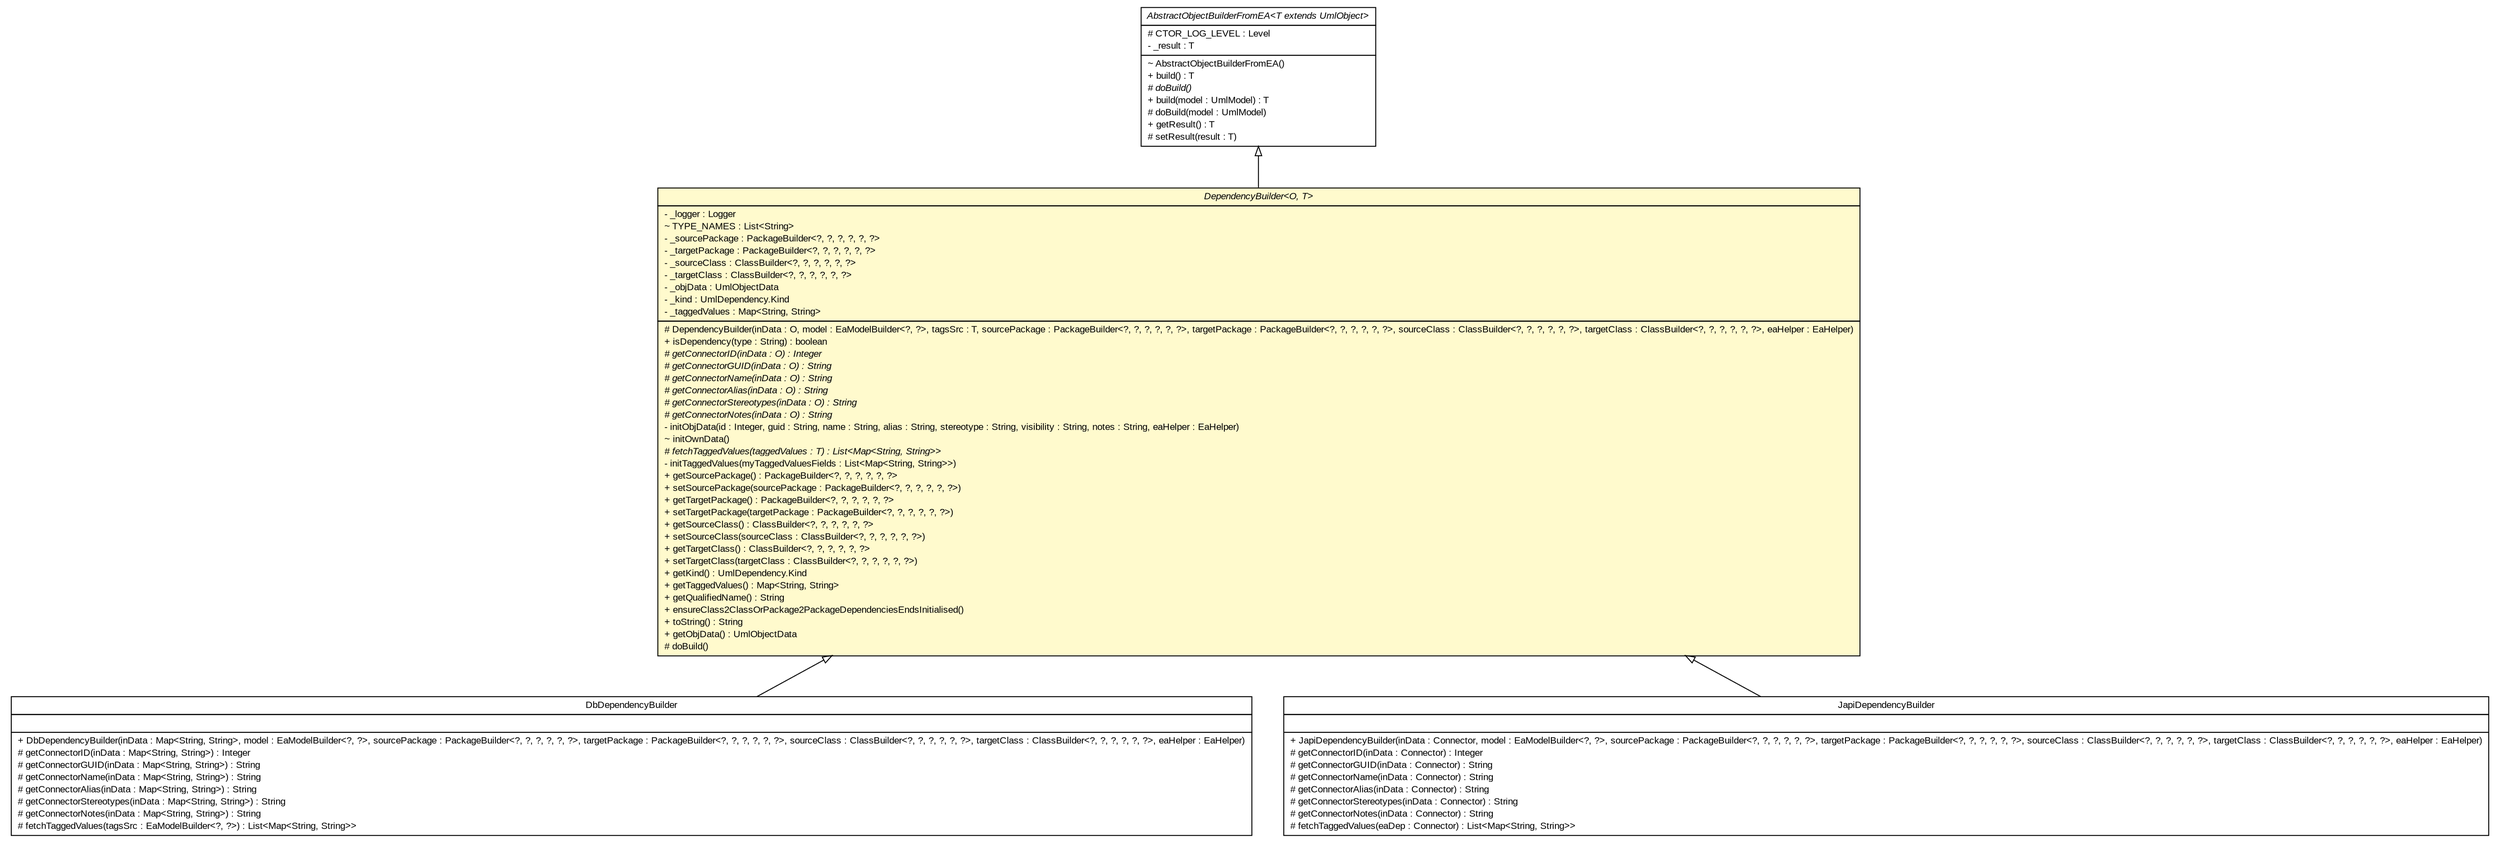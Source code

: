 #!/usr/local/bin/dot
#
# Class diagram 
# Generated by UMLGraph version R5_6_6-6-g3bdff0 (http://www.umlgraph.org/)
#

digraph G {
	edge [fontname="arial",fontsize=10,labelfontname="arial",labelfontsize=10];
	node [fontname="arial",fontsize=10,shape=plaintext];
	nodesep=0.25;
	ranksep=0.5;
	// org.tanjakostic.jcleancim.builder.ea.DependencyBuilder<O, T>
	c95807 [label=<<table title="org.tanjakostic.jcleancim.builder.ea.DependencyBuilder" border="0" cellborder="1" cellspacing="0" cellpadding="2" port="p" bgcolor="lemonChiffon" href="./DependencyBuilder.html">
		<tr><td><table border="0" cellspacing="0" cellpadding="1">
<tr><td align="center" balign="center"><font face="Arial Italic"> DependencyBuilder&lt;O, T&gt; </font></td></tr>
		</table></td></tr>
		<tr><td><table border="0" cellspacing="0" cellpadding="1">
<tr><td align="left" balign="left"> - _logger : Logger </td></tr>
<tr><td align="left" balign="left"> ~ TYPE_NAMES : List&lt;String&gt; </td></tr>
<tr><td align="left" balign="left"> - _sourcePackage : PackageBuilder&lt;?, ?, ?, ?, ?, ?&gt; </td></tr>
<tr><td align="left" balign="left"> - _targetPackage : PackageBuilder&lt;?, ?, ?, ?, ?, ?&gt; </td></tr>
<tr><td align="left" balign="left"> - _sourceClass : ClassBuilder&lt;?, ?, ?, ?, ?, ?&gt; </td></tr>
<tr><td align="left" balign="left"> - _targetClass : ClassBuilder&lt;?, ?, ?, ?, ?, ?&gt; </td></tr>
<tr><td align="left" balign="left"> - _objData : UmlObjectData </td></tr>
<tr><td align="left" balign="left"> - _kind : UmlDependency.Kind </td></tr>
<tr><td align="left" balign="left"> - _taggedValues : Map&lt;String, String&gt; </td></tr>
		</table></td></tr>
		<tr><td><table border="0" cellspacing="0" cellpadding="1">
<tr><td align="left" balign="left"> # DependencyBuilder(inData : O, model : EaModelBuilder&lt;?, ?&gt;, tagsSrc : T, sourcePackage : PackageBuilder&lt;?, ?, ?, ?, ?, ?&gt;, targetPackage : PackageBuilder&lt;?, ?, ?, ?, ?, ?&gt;, sourceClass : ClassBuilder&lt;?, ?, ?, ?, ?, ?&gt;, targetClass : ClassBuilder&lt;?, ?, ?, ?, ?, ?&gt;, eaHelper : EaHelper) </td></tr>
<tr><td align="left" balign="left"> + isDependency(type : String) : boolean </td></tr>
<tr><td align="left" balign="left"><font face="Arial Italic" point-size="10.0"> # getConnectorID(inData : O) : Integer </font></td></tr>
<tr><td align="left" balign="left"><font face="Arial Italic" point-size="10.0"> # getConnectorGUID(inData : O) : String </font></td></tr>
<tr><td align="left" balign="left"><font face="Arial Italic" point-size="10.0"> # getConnectorName(inData : O) : String </font></td></tr>
<tr><td align="left" balign="left"><font face="Arial Italic" point-size="10.0"> # getConnectorAlias(inData : O) : String </font></td></tr>
<tr><td align="left" balign="left"><font face="Arial Italic" point-size="10.0"> # getConnectorStereotypes(inData : O) : String </font></td></tr>
<tr><td align="left" balign="left"><font face="Arial Italic" point-size="10.0"> # getConnectorNotes(inData : O) : String </font></td></tr>
<tr><td align="left" balign="left"> - initObjData(id : Integer, guid : String, name : String, alias : String, stereotype : String, visibility : String, notes : String, eaHelper : EaHelper) </td></tr>
<tr><td align="left" balign="left"> ~ initOwnData() </td></tr>
<tr><td align="left" balign="left"><font face="Arial Italic" point-size="10.0"> # fetchTaggedValues(taggedValues : T) : List&lt;Map&lt;String, String&gt;&gt; </font></td></tr>
<tr><td align="left" balign="left"> - initTaggedValues(myTaggedValuesFields : List&lt;Map&lt;String, String&gt;&gt;) </td></tr>
<tr><td align="left" balign="left"> + getSourcePackage() : PackageBuilder&lt;?, ?, ?, ?, ?, ?&gt; </td></tr>
<tr><td align="left" balign="left"> + setSourcePackage(sourcePackage : PackageBuilder&lt;?, ?, ?, ?, ?, ?&gt;) </td></tr>
<tr><td align="left" balign="left"> + getTargetPackage() : PackageBuilder&lt;?, ?, ?, ?, ?, ?&gt; </td></tr>
<tr><td align="left" balign="left"> + setTargetPackage(targetPackage : PackageBuilder&lt;?, ?, ?, ?, ?, ?&gt;) </td></tr>
<tr><td align="left" balign="left"> + getSourceClass() : ClassBuilder&lt;?, ?, ?, ?, ?, ?&gt; </td></tr>
<tr><td align="left" balign="left"> + setSourceClass(sourceClass : ClassBuilder&lt;?, ?, ?, ?, ?, ?&gt;) </td></tr>
<tr><td align="left" balign="left"> + getTargetClass() : ClassBuilder&lt;?, ?, ?, ?, ?, ?&gt; </td></tr>
<tr><td align="left" balign="left"> + setTargetClass(targetClass : ClassBuilder&lt;?, ?, ?, ?, ?, ?&gt;) </td></tr>
<tr><td align="left" balign="left"> + getKind() : UmlDependency.Kind </td></tr>
<tr><td align="left" balign="left"> + getTaggedValues() : Map&lt;String, String&gt; </td></tr>
<tr><td align="left" balign="left"> + getQualifiedName() : String </td></tr>
<tr><td align="left" balign="left"> + ensureClass2ClassOrPackage2PackageDependenciesEndsInitialised() </td></tr>
<tr><td align="left" balign="left"> + toString() : String </td></tr>
<tr><td align="left" balign="left"> + getObjData() : UmlObjectData </td></tr>
<tr><td align="left" balign="left"> # doBuild() </td></tr>
		</table></td></tr>
		</table>>, URL="./DependencyBuilder.html", fontname="arial", fontcolor="black", fontsize=10.0];
	// org.tanjakostic.jcleancim.builder.ea.AbstractObjectBuilderFromEA<T extends org.tanjakostic.jcleancim.model.UmlObject>
	c95813 [label=<<table title="org.tanjakostic.jcleancim.builder.ea.AbstractObjectBuilderFromEA" border="0" cellborder="1" cellspacing="0" cellpadding="2" port="p" href="./AbstractObjectBuilderFromEA.html">
		<tr><td><table border="0" cellspacing="0" cellpadding="1">
<tr><td align="center" balign="center"><font face="Arial Italic"> AbstractObjectBuilderFromEA&lt;T extends UmlObject&gt; </font></td></tr>
		</table></td></tr>
		<tr><td><table border="0" cellspacing="0" cellpadding="1">
<tr><td align="left" balign="left"> # CTOR_LOG_LEVEL : Level </td></tr>
<tr><td align="left" balign="left"> - _result : T </td></tr>
		</table></td></tr>
		<tr><td><table border="0" cellspacing="0" cellpadding="1">
<tr><td align="left" balign="left"> ~ AbstractObjectBuilderFromEA() </td></tr>
<tr><td align="left" balign="left"> + build() : T </td></tr>
<tr><td align="left" balign="left"><font face="Arial Italic" point-size="10.0"> # doBuild() </font></td></tr>
<tr><td align="left" balign="left"> + build(model : UmlModel) : T </td></tr>
<tr><td align="left" balign="left"> # doBuild(model : UmlModel) </td></tr>
<tr><td align="left" balign="left"> + getResult() : T </td></tr>
<tr><td align="left" balign="left"> # setResult(result : T) </td></tr>
		</table></td></tr>
		</table>>, URL="./AbstractObjectBuilderFromEA.html", fontname="arial", fontcolor="black", fontsize=10.0];
	// org.tanjakostic.jcleancim.builder.ea.db.DbDependencyBuilder
	c95822 [label=<<table title="org.tanjakostic.jcleancim.builder.ea.db.DbDependencyBuilder" border="0" cellborder="1" cellspacing="0" cellpadding="2" port="p" href="./db/DbDependencyBuilder.html">
		<tr><td><table border="0" cellspacing="0" cellpadding="1">
<tr><td align="center" balign="center"> DbDependencyBuilder </td></tr>
		</table></td></tr>
		<tr><td><table border="0" cellspacing="0" cellpadding="1">
<tr><td align="left" balign="left">  </td></tr>
		</table></td></tr>
		<tr><td><table border="0" cellspacing="0" cellpadding="1">
<tr><td align="left" balign="left"> + DbDependencyBuilder(inData : Map&lt;String, String&gt;, model : EaModelBuilder&lt;?, ?&gt;, sourcePackage : PackageBuilder&lt;?, ?, ?, ?, ?, ?&gt;, targetPackage : PackageBuilder&lt;?, ?, ?, ?, ?, ?&gt;, sourceClass : ClassBuilder&lt;?, ?, ?, ?, ?, ?&gt;, targetClass : ClassBuilder&lt;?, ?, ?, ?, ?, ?&gt;, eaHelper : EaHelper) </td></tr>
<tr><td align="left" balign="left"> # getConnectorID(inData : Map&lt;String, String&gt;) : Integer </td></tr>
<tr><td align="left" balign="left"> # getConnectorGUID(inData : Map&lt;String, String&gt;) : String </td></tr>
<tr><td align="left" balign="left"> # getConnectorName(inData : Map&lt;String, String&gt;) : String </td></tr>
<tr><td align="left" balign="left"> # getConnectorAlias(inData : Map&lt;String, String&gt;) : String </td></tr>
<tr><td align="left" balign="left"> # getConnectorStereotypes(inData : Map&lt;String, String&gt;) : String </td></tr>
<tr><td align="left" balign="left"> # getConnectorNotes(inData : Map&lt;String, String&gt;) : String </td></tr>
<tr><td align="left" balign="left"> # fetchTaggedValues(tagsSrc : EaModelBuilder&lt;?, ?&gt;) : List&lt;Map&lt;String, String&gt;&gt; </td></tr>
		</table></td></tr>
		</table>>, URL="./db/DbDependencyBuilder.html", fontname="arial", fontcolor="black", fontsize=10.0];
	// org.tanjakostic.jcleancim.builder.ea.japi.JapiDependencyBuilder
	c95836 [label=<<table title="org.tanjakostic.jcleancim.builder.ea.japi.JapiDependencyBuilder" border="0" cellborder="1" cellspacing="0" cellpadding="2" port="p" href="./japi/JapiDependencyBuilder.html">
		<tr><td><table border="0" cellspacing="0" cellpadding="1">
<tr><td align="center" balign="center"> JapiDependencyBuilder </td></tr>
		</table></td></tr>
		<tr><td><table border="0" cellspacing="0" cellpadding="1">
<tr><td align="left" balign="left">  </td></tr>
		</table></td></tr>
		<tr><td><table border="0" cellspacing="0" cellpadding="1">
<tr><td align="left" balign="left"> + JapiDependencyBuilder(inData : Connector, model : EaModelBuilder&lt;?, ?&gt;, sourcePackage : PackageBuilder&lt;?, ?, ?, ?, ?, ?&gt;, targetPackage : PackageBuilder&lt;?, ?, ?, ?, ?, ?&gt;, sourceClass : ClassBuilder&lt;?, ?, ?, ?, ?, ?&gt;, targetClass : ClassBuilder&lt;?, ?, ?, ?, ?, ?&gt;, eaHelper : EaHelper) </td></tr>
<tr><td align="left" balign="left"> # getConnectorID(inData : Connector) : Integer </td></tr>
<tr><td align="left" balign="left"> # getConnectorGUID(inData : Connector) : String </td></tr>
<tr><td align="left" balign="left"> # getConnectorName(inData : Connector) : String </td></tr>
<tr><td align="left" balign="left"> # getConnectorAlias(inData : Connector) : String </td></tr>
<tr><td align="left" balign="left"> # getConnectorStereotypes(inData : Connector) : String </td></tr>
<tr><td align="left" balign="left"> # getConnectorNotes(inData : Connector) : String </td></tr>
<tr><td align="left" balign="left"> # fetchTaggedValues(eaDep : Connector) : List&lt;Map&lt;String, String&gt;&gt; </td></tr>
		</table></td></tr>
		</table>>, URL="./japi/JapiDependencyBuilder.html", fontname="arial", fontcolor="black", fontsize=10.0];
	//org.tanjakostic.jcleancim.builder.ea.DependencyBuilder<O, T> extends org.tanjakostic.jcleancim.builder.ea.AbstractObjectBuilderFromEA<org.tanjakostic.jcleancim.model.UmlDependency>
	c95813:p -> c95807:p [dir=back,arrowtail=empty];
	//org.tanjakostic.jcleancim.builder.ea.db.DbDependencyBuilder extends org.tanjakostic.jcleancim.builder.ea.DependencyBuilder<java.util.Map<java.lang.String, java.lang.String>, org.tanjakostic.jcleancim.builder.ea.EaModelBuilder<?, ?>>
	c95807:p -> c95822:p [dir=back,arrowtail=empty];
	//org.tanjakostic.jcleancim.builder.ea.japi.JapiDependencyBuilder extends org.tanjakostic.jcleancim.builder.ea.DependencyBuilder<org.sparx.Connector, org.sparx.Connector>
	c95807:p -> c95836:p [dir=back,arrowtail=empty];
}

